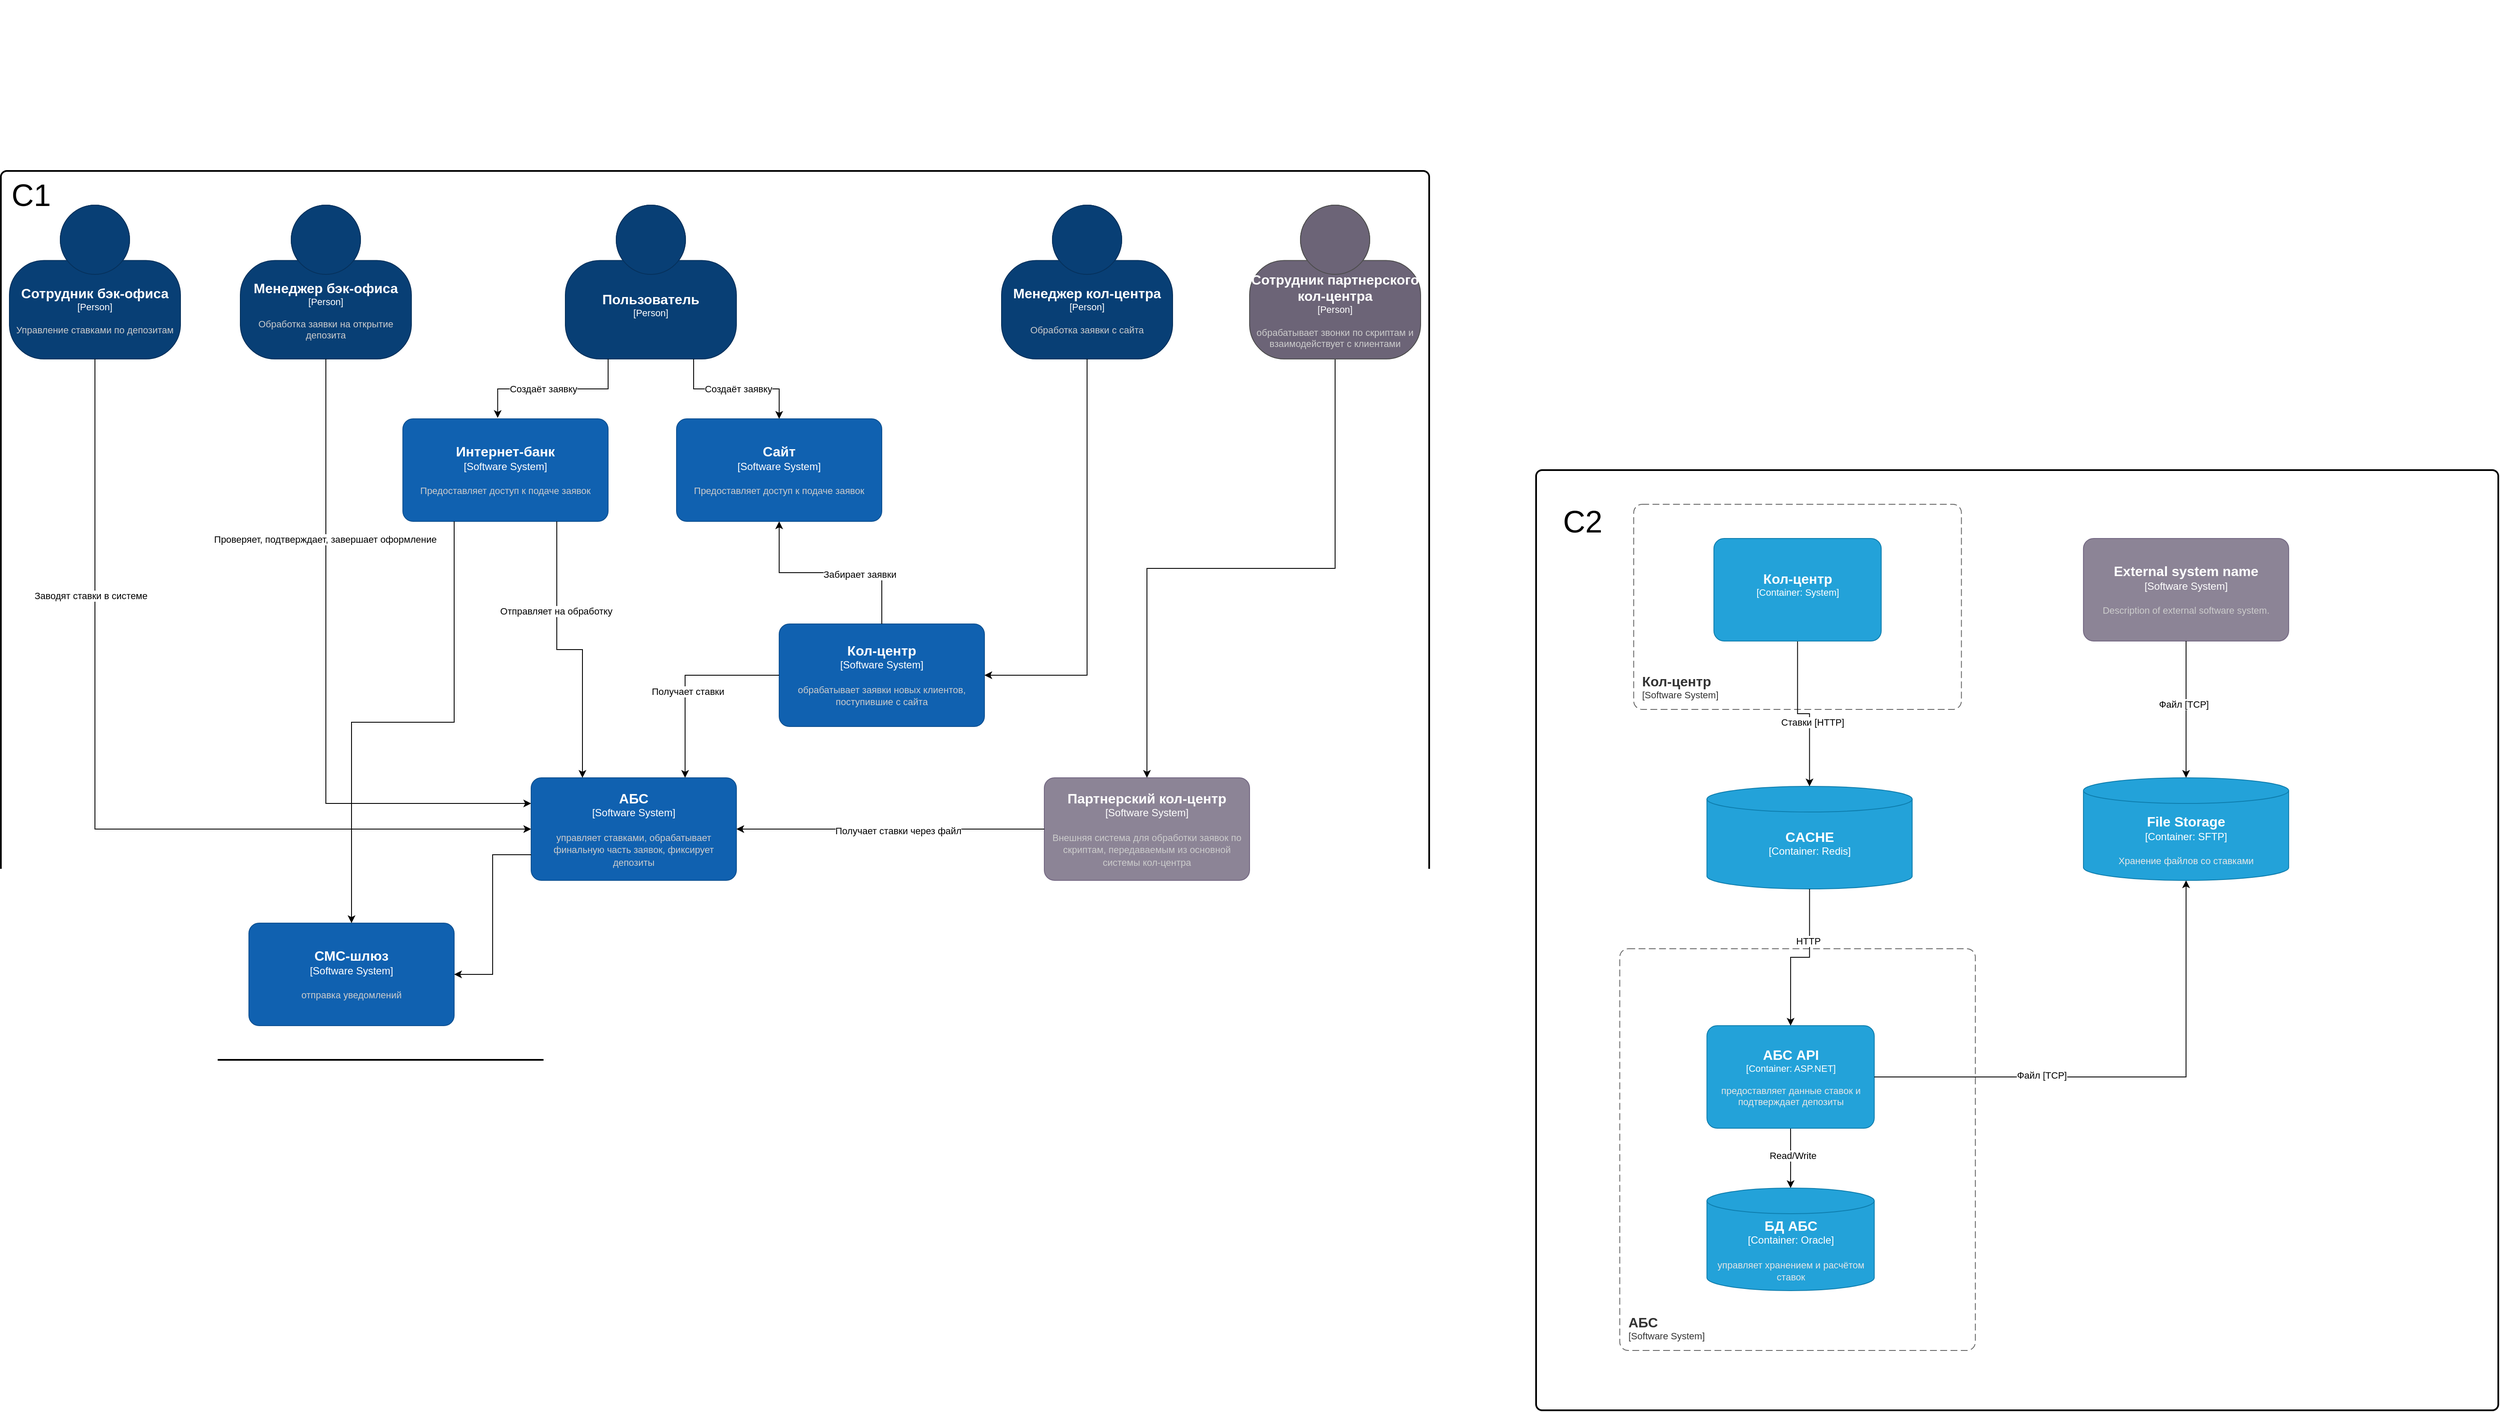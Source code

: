 <mxfile version="26.0.5">
  <diagram name="Страница — 1" id="B19hOWbkU-CKnz9RsRJW">
    <mxGraphModel dx="3482" dy="2266" grid="1" gridSize="10" guides="1" tooltips="1" connect="1" arrows="1" fold="1" page="1" pageScale="1" pageWidth="850" pageHeight="1100" math="0" shadow="0">
      <root>
        <mxCell id="0" />
        <mxCell id="1" parent="0" />
        <mxCell id="1qH2zo5Qc2UO_nwRqDYI-34" value="" style="rounded=1;whiteSpace=wrap;html=1;absoluteArcSize=1;arcSize=14;strokeWidth=2;" parent="1" vertex="1">
          <mxGeometry x="-360" y="-170" width="1670" height="1040" as="geometry" />
        </mxCell>
        <object placeholders="1" c4Name="Интернет-банк" c4Type="Software System" c4Description="Предоставляет доступ к подаче заявок" label="&lt;font style=&quot;font-size: 16px&quot;&gt;&lt;b&gt;%c4Name%&lt;/b&gt;&lt;/font&gt;&lt;div&gt;[%c4Type%]&lt;/div&gt;&lt;br&gt;&lt;div&gt;&lt;font style=&quot;font-size: 11px&quot;&gt;&lt;font color=&quot;#cccccc&quot;&gt;%c4Description%&lt;/font&gt;&lt;/div&gt;" id="1qH2zo5Qc2UO_nwRqDYI-2">
          <mxCell style="rounded=1;whiteSpace=wrap;html=1;labelBackgroundColor=none;fillColor=#1061B0;fontColor=#ffffff;align=center;arcSize=10;strokeColor=#0D5091;metaEdit=1;resizable=0;points=[[0.25,0,0],[0.5,0,0],[0.75,0,0],[1,0.25,0],[1,0.5,0],[1,0.75,0],[0.75,1,0],[0.5,1,0],[0.25,1,0],[0,0.75,0],[0,0.5,0],[0,0.25,0]];" parent="1" vertex="1">
            <mxGeometry x="110" y="120" width="240" height="120" as="geometry" />
          </mxCell>
        </object>
        <object placeholders="1" c4Name="Сайт" c4Type="Software System" c4Description="Предоставляет доступ к подаче заявок" label="&lt;font style=&quot;font-size: 16px&quot;&gt;&lt;b&gt;%c4Name%&lt;/b&gt;&lt;/font&gt;&lt;div&gt;[%c4Type%]&lt;/div&gt;&lt;br&gt;&lt;div&gt;&lt;font style=&quot;font-size: 11px&quot;&gt;&lt;font color=&quot;#cccccc&quot;&gt;%c4Description%&lt;/font&gt;&lt;/div&gt;" id="1qH2zo5Qc2UO_nwRqDYI-3">
          <mxCell style="rounded=1;whiteSpace=wrap;html=1;labelBackgroundColor=none;fillColor=#1061B0;fontColor=#ffffff;align=center;arcSize=10;strokeColor=#0D5091;metaEdit=1;resizable=0;points=[[0.25,0,0],[0.5,0,0],[0.75,0,0],[1,0.25,0],[1,0.5,0],[1,0.75,0],[0.75,1,0],[0.5,1,0],[0.25,1,0],[0,0.75,0],[0,0.5,0],[0,0.25,0]];" parent="1" vertex="1">
            <mxGeometry x="430" y="120" width="240" height="120" as="geometry" />
          </mxCell>
        </object>
        <object placeholders="1" c4Name="АБС" c4Type="Software System" c4Description="управляет ставками, обрабатывает финальную часть заявок, фиксирует депозиты" label="&lt;font style=&quot;font-size: 16px&quot;&gt;&lt;b&gt;%c4Name%&lt;/b&gt;&lt;/font&gt;&lt;div&gt;[%c4Type%]&lt;/div&gt;&lt;br&gt;&lt;div&gt;&lt;font style=&quot;font-size: 11px&quot;&gt;&lt;font color=&quot;#cccccc&quot;&gt;%c4Description%&lt;/font&gt;&lt;/div&gt;" id="1qH2zo5Qc2UO_nwRqDYI-4">
          <mxCell style="rounded=1;whiteSpace=wrap;html=1;labelBackgroundColor=none;fillColor=#1061B0;fontColor=#ffffff;align=center;arcSize=10;strokeColor=#0D5091;metaEdit=1;resizable=0;points=[[0.25,0,0],[0.5,0,0],[0.75,0,0],[1,0.25,0],[1,0.5,0],[1,0.75,0],[0.75,1,0],[0.5,1,0],[0.25,1,0],[0,0.75,0],[0,0.5,0],[0,0.25,0]];" parent="1" vertex="1">
            <mxGeometry x="260" y="540" width="240" height="120" as="geometry" />
          </mxCell>
        </object>
        <object placeholders="1" c4Name="Кол-центр" c4Type="Software System" c4Description="обрабатывает заявки новых клиентов, поступившие с сайта" label="&lt;font style=&quot;font-size: 16px&quot;&gt;&lt;b&gt;%c4Name%&lt;/b&gt;&lt;/font&gt;&lt;div&gt;[%c4Type%]&lt;/div&gt;&lt;br&gt;&lt;div&gt;&lt;font style=&quot;font-size: 11px&quot;&gt;&lt;font color=&quot;#cccccc&quot;&gt;%c4Description%&lt;/font&gt;&lt;/div&gt;" id="1qH2zo5Qc2UO_nwRqDYI-5">
          <mxCell style="rounded=1;whiteSpace=wrap;html=1;labelBackgroundColor=none;fillColor=#1061B0;fontColor=#ffffff;align=center;arcSize=10;strokeColor=#0D5091;metaEdit=1;resizable=0;points=[[0.25,0,0],[0.5,0,0],[0.75,0,0],[1,0.25,0],[1,0.5,0],[1,0.75,0],[0.75,1,0],[0.5,1,0],[0.25,1,0],[0,0.75,0],[0,0.5,0],[0,0.25,0]];" parent="1" vertex="1">
            <mxGeometry x="550" y="360" width="240" height="120" as="geometry" />
          </mxCell>
        </object>
        <object placeholders="1" c4Name="СМС-шлюз" c4Type="Software System" c4Description="отправка уведомлений" label="&lt;font style=&quot;font-size: 16px&quot;&gt;&lt;b&gt;%c4Name%&lt;/b&gt;&lt;/font&gt;&lt;div&gt;[%c4Type%]&lt;/div&gt;&lt;br&gt;&lt;div&gt;&lt;font style=&quot;font-size: 11px&quot;&gt;&lt;font color=&quot;#cccccc&quot;&gt;%c4Description%&lt;/font&gt;&lt;/div&gt;" id="1qH2zo5Qc2UO_nwRqDYI-6">
          <mxCell style="rounded=1;whiteSpace=wrap;html=1;labelBackgroundColor=none;fillColor=#1061B0;fontColor=#ffffff;align=center;arcSize=10;strokeColor=#0D5091;metaEdit=1;resizable=0;points=[[0.25,0,0],[0.5,0,0],[0.75,0,0],[1,0.25,0],[1,0.5,0],[1,0.75,0],[0.75,1,0],[0.5,1,0],[0.25,1,0],[0,0.75,0],[0,0.5,0],[0,0.25,0]];" parent="1" vertex="1">
            <mxGeometry x="-70" y="710" width="240" height="120" as="geometry" />
          </mxCell>
        </object>
        <object placeholders="1" c4Name="Пользователь" c4Type="Person" c4Description="" label="&lt;font style=&quot;font-size: 16px&quot;&gt;&lt;b&gt;%c4Name%&lt;/b&gt;&lt;/font&gt;&lt;div&gt;[%c4Type%]&lt;/div&gt;&lt;br&gt;&lt;div&gt;&lt;font style=&quot;font-size: 11px&quot;&gt;&lt;font color=&quot;#cccccc&quot;&gt;%c4Description%&lt;/font&gt;&lt;/div&gt;" id="1qH2zo5Qc2UO_nwRqDYI-7">
          <mxCell style="html=1;fontSize=11;dashed=0;whiteSpace=wrap;fillColor=#083F75;strokeColor=#06315C;fontColor=#ffffff;shape=mxgraph.c4.person2;align=center;metaEdit=1;points=[[0.5,0,0],[1,0.5,0],[1,0.75,0],[0.75,1,0],[0.5,1,0],[0.25,1,0],[0,0.75,0],[0,0.5,0]];resizable=0;" parent="1" vertex="1">
            <mxGeometry x="300" y="-130" width="200" height="180" as="geometry" />
          </mxCell>
        </object>
        <mxCell id="1qH2zo5Qc2UO_nwRqDYI-8" style="edgeStyle=orthogonalEdgeStyle;rounded=0;orthogonalLoop=1;jettySize=auto;html=1;exitX=0.25;exitY=1;exitDx=0;exitDy=0;exitPerimeter=0;entryX=0.462;entryY=-0.009;entryDx=0;entryDy=0;entryPerimeter=0;" parent="1" source="1qH2zo5Qc2UO_nwRqDYI-7" target="1qH2zo5Qc2UO_nwRqDYI-2" edge="1">
          <mxGeometry relative="1" as="geometry" />
        </mxCell>
        <mxCell id="1qH2zo5Qc2UO_nwRqDYI-9" value="Создаёт заявку" style="edgeLabel;html=1;align=center;verticalAlign=middle;resizable=0;points=[];" parent="1qH2zo5Qc2UO_nwRqDYI-8" vertex="1" connectable="0">
          <mxGeometry x="0.122" relative="1" as="geometry">
            <mxPoint as="offset" />
          </mxGeometry>
        </mxCell>
        <mxCell id="1qH2zo5Qc2UO_nwRqDYI-10" style="edgeStyle=orthogonalEdgeStyle;rounded=0;orthogonalLoop=1;jettySize=auto;html=1;exitX=0.75;exitY=1;exitDx=0;exitDy=0;exitPerimeter=0;entryX=0.5;entryY=0;entryDx=0;entryDy=0;entryPerimeter=0;" parent="1" source="1qH2zo5Qc2UO_nwRqDYI-7" target="1qH2zo5Qc2UO_nwRqDYI-3" edge="1">
          <mxGeometry relative="1" as="geometry" />
        </mxCell>
        <mxCell id="1qH2zo5Qc2UO_nwRqDYI-11" value="Создаёт заявку" style="edgeLabel;html=1;align=center;verticalAlign=middle;resizable=0;points=[];" parent="1qH2zo5Qc2UO_nwRqDYI-10" vertex="1" connectable="0">
          <mxGeometry x="0.023" relative="1" as="geometry">
            <mxPoint as="offset" />
          </mxGeometry>
        </mxCell>
        <mxCell id="1qH2zo5Qc2UO_nwRqDYI-12" style="edgeStyle=orthogonalEdgeStyle;rounded=0;orthogonalLoop=1;jettySize=auto;html=1;exitX=0.25;exitY=1;exitDx=0;exitDy=0;exitPerimeter=0;entryX=0.5;entryY=0;entryDx=0;entryDy=0;entryPerimeter=0;" parent="1" source="1qH2zo5Qc2UO_nwRqDYI-2" target="1qH2zo5Qc2UO_nwRqDYI-6" edge="1">
          <mxGeometry relative="1" as="geometry" />
        </mxCell>
        <mxCell id="1qH2zo5Qc2UO_nwRqDYI-13" style="edgeStyle=orthogonalEdgeStyle;rounded=0;orthogonalLoop=1;jettySize=auto;html=1;exitX=0.75;exitY=1;exitDx=0;exitDy=0;exitPerimeter=0;entryX=0.25;entryY=0;entryDx=0;entryDy=0;entryPerimeter=0;" parent="1" source="1qH2zo5Qc2UO_nwRqDYI-2" target="1qH2zo5Qc2UO_nwRqDYI-4" edge="1">
          <mxGeometry relative="1" as="geometry" />
        </mxCell>
        <mxCell id="1qH2zo5Qc2UO_nwRqDYI-20" value="Отправляет на обработку" style="edgeLabel;html=1;align=center;verticalAlign=middle;resizable=0;points=[];" parent="1qH2zo5Qc2UO_nwRqDYI-13" vertex="1" connectable="0">
          <mxGeometry x="-0.366" y="-1" relative="1" as="geometry">
            <mxPoint as="offset" />
          </mxGeometry>
        </mxCell>
        <mxCell id="1qH2zo5Qc2UO_nwRqDYI-14" style="edgeStyle=orthogonalEdgeStyle;rounded=0;orthogonalLoop=1;jettySize=auto;html=1;exitX=0.5;exitY=0;exitDx=0;exitDy=0;exitPerimeter=0;entryX=0.5;entryY=1;entryDx=0;entryDy=0;entryPerimeter=0;" parent="1" source="1qH2zo5Qc2UO_nwRqDYI-5" target="1qH2zo5Qc2UO_nwRqDYI-3" edge="1">
          <mxGeometry relative="1" as="geometry" />
        </mxCell>
        <mxCell id="ToS8LQ1qQTvvFwrDlA24-7" value="Забирает заявки" style="edgeLabel;html=1;align=center;verticalAlign=middle;resizable=0;points=[];" vertex="1" connectable="0" parent="1qH2zo5Qc2UO_nwRqDYI-14">
          <mxGeometry x="-0.27" y="2" relative="1" as="geometry">
            <mxPoint x="1" as="offset" />
          </mxGeometry>
        </mxCell>
        <mxCell id="1qH2zo5Qc2UO_nwRqDYI-18" style="edgeStyle=orthogonalEdgeStyle;rounded=0;orthogonalLoop=1;jettySize=auto;html=1;exitX=0;exitY=0.5;exitDx=0;exitDy=0;exitPerimeter=0;entryX=0.75;entryY=0;entryDx=0;entryDy=0;entryPerimeter=0;" parent="1" source="1qH2zo5Qc2UO_nwRqDYI-5" target="1qH2zo5Qc2UO_nwRqDYI-4" edge="1">
          <mxGeometry relative="1" as="geometry" />
        </mxCell>
        <mxCell id="1qH2zo5Qc2UO_nwRqDYI-19" value="Получает ставки" style="edgeLabel;html=1;align=center;verticalAlign=middle;resizable=0;points=[];" parent="1qH2zo5Qc2UO_nwRqDYI-18" vertex="1" connectable="0">
          <mxGeometry x="0.118" y="3" relative="1" as="geometry">
            <mxPoint as="offset" />
          </mxGeometry>
        </mxCell>
        <object placeholders="1" c4Name="Менеджер бэк-офиса" c4Type="Person" c4Description="Обработка заявки на открытие депозита" label="&lt;font style=&quot;font-size: 16px&quot;&gt;&lt;b&gt;%c4Name%&lt;/b&gt;&lt;/font&gt;&lt;div&gt;[%c4Type%]&lt;/div&gt;&lt;br&gt;&lt;div&gt;&lt;font style=&quot;font-size: 11px&quot;&gt;&lt;font color=&quot;#cccccc&quot;&gt;%c4Description%&lt;/font&gt;&lt;/div&gt;" id="1qH2zo5Qc2UO_nwRqDYI-22">
          <mxCell style="html=1;fontSize=11;dashed=0;whiteSpace=wrap;fillColor=#083F75;strokeColor=#06315C;fontColor=#ffffff;shape=mxgraph.c4.person2;align=center;metaEdit=1;points=[[0.5,0,0],[1,0.5,0],[1,0.75,0],[0.75,1,0],[0.5,1,0],[0.25,1,0],[0,0.75,0],[0,0.5,0]];resizable=0;" parent="1" vertex="1">
            <mxGeometry x="-80" y="-130" width="200" height="180" as="geometry" />
          </mxCell>
        </object>
        <object placeholders="1" c4Name="Менеджер кол-центра" c4Type="Person" c4Description="Обработка заявки с сайта" label="&lt;font style=&quot;font-size: 16px&quot;&gt;&lt;b&gt;%c4Name%&lt;/b&gt;&lt;/font&gt;&lt;div&gt;[%c4Type%]&lt;/div&gt;&lt;br&gt;&lt;div&gt;&lt;font style=&quot;font-size: 11px&quot;&gt;&lt;font color=&quot;#cccccc&quot;&gt;%c4Description%&lt;/font&gt;&lt;/div&gt;" id="1qH2zo5Qc2UO_nwRqDYI-25">
          <mxCell style="html=1;fontSize=11;dashed=0;whiteSpace=wrap;fillColor=#083F75;strokeColor=#06315C;fontColor=#ffffff;shape=mxgraph.c4.person2;align=center;metaEdit=1;points=[[0.5,0,0],[1,0.5,0],[1,0.75,0],[0.75,1,0],[0.5,1,0],[0.25,1,0],[0,0.75,0],[0,0.5,0]];resizable=0;" parent="1" vertex="1">
            <mxGeometry x="810" y="-130" width="200" height="180" as="geometry" />
          </mxCell>
        </object>
        <mxCell id="1qH2zo5Qc2UO_nwRqDYI-27" style="edgeStyle=orthogonalEdgeStyle;rounded=0;orthogonalLoop=1;jettySize=auto;html=1;exitX=0;exitY=0.75;exitDx=0;exitDy=0;exitPerimeter=0;entryX=1;entryY=0.5;entryDx=0;entryDy=0;entryPerimeter=0;" parent="1" source="1qH2zo5Qc2UO_nwRqDYI-4" target="1qH2zo5Qc2UO_nwRqDYI-6" edge="1">
          <mxGeometry relative="1" as="geometry" />
        </mxCell>
        <mxCell id="1qH2zo5Qc2UO_nwRqDYI-28" style="edgeStyle=orthogonalEdgeStyle;rounded=0;orthogonalLoop=1;jettySize=auto;html=1;exitX=0.5;exitY=1;exitDx=0;exitDy=0;exitPerimeter=0;entryX=0;entryY=0.25;entryDx=0;entryDy=0;entryPerimeter=0;" parent="1" source="1qH2zo5Qc2UO_nwRqDYI-22" target="1qH2zo5Qc2UO_nwRqDYI-4" edge="1">
          <mxGeometry relative="1" as="geometry" />
        </mxCell>
        <mxCell id="1qH2zo5Qc2UO_nwRqDYI-29" value="Проверяет, подтверждает, завершает оформление" style="edgeLabel;html=1;align=center;verticalAlign=middle;resizable=0;points=[];" parent="1qH2zo5Qc2UO_nwRqDYI-28" vertex="1" connectable="0">
          <mxGeometry x="-0.446" y="-1" relative="1" as="geometry">
            <mxPoint as="offset" />
          </mxGeometry>
        </mxCell>
        <mxCell id="1qH2zo5Qc2UO_nwRqDYI-30" style="edgeStyle=orthogonalEdgeStyle;rounded=0;orthogonalLoop=1;jettySize=auto;html=1;exitX=0.5;exitY=1;exitDx=0;exitDy=0;exitPerimeter=0;entryX=1;entryY=0.5;entryDx=0;entryDy=0;entryPerimeter=0;" parent="1" source="1qH2zo5Qc2UO_nwRqDYI-25" target="1qH2zo5Qc2UO_nwRqDYI-5" edge="1">
          <mxGeometry relative="1" as="geometry" />
        </mxCell>
        <object placeholders="1" c4Name="Сотрудник бэк-офиса" c4Type="Person" c4Description="Управление ставками по депозитам" label="&lt;font style=&quot;font-size: 16px&quot;&gt;&lt;b&gt;%c4Name%&lt;/b&gt;&lt;/font&gt;&lt;div&gt;[%c4Type%]&lt;/div&gt;&lt;br&gt;&lt;div&gt;&lt;font style=&quot;font-size: 11px&quot;&gt;&lt;font color=&quot;#cccccc&quot;&gt;%c4Description%&lt;/font&gt;&lt;/div&gt;" id="1qH2zo5Qc2UO_nwRqDYI-31">
          <mxCell style="html=1;fontSize=11;dashed=0;whiteSpace=wrap;fillColor=#083F75;strokeColor=#06315C;fontColor=#ffffff;shape=mxgraph.c4.person2;align=center;metaEdit=1;points=[[0.5,0,0],[1,0.5,0],[1,0.75,0],[0.75,1,0],[0.5,1,0],[0.25,1,0],[0,0.75,0],[0,0.5,0]];resizable=0;" parent="1" vertex="1">
            <mxGeometry x="-350" y="-130" width="200" height="180" as="geometry" />
          </mxCell>
        </object>
        <mxCell id="1qH2zo5Qc2UO_nwRqDYI-32" style="edgeStyle=orthogonalEdgeStyle;rounded=0;orthogonalLoop=1;jettySize=auto;html=1;exitX=0.5;exitY=1;exitDx=0;exitDy=0;exitPerimeter=0;entryX=0;entryY=0.5;entryDx=0;entryDy=0;entryPerimeter=0;" parent="1" source="1qH2zo5Qc2UO_nwRqDYI-31" target="1qH2zo5Qc2UO_nwRqDYI-4" edge="1">
          <mxGeometry relative="1" as="geometry" />
        </mxCell>
        <mxCell id="1qH2zo5Qc2UO_nwRqDYI-33" value="Заводят ставки в системе" style="edgeLabel;html=1;align=center;verticalAlign=middle;resizable=0;points=[];" parent="1qH2zo5Qc2UO_nwRqDYI-32" vertex="1" connectable="0">
          <mxGeometry x="-0.477" y="-5" relative="1" as="geometry">
            <mxPoint as="offset" />
          </mxGeometry>
        </mxCell>
        <mxCell id="1qH2zo5Qc2UO_nwRqDYI-35" value="&lt;font style=&quot;font-size: 36px;&quot;&gt;C1&lt;/font&gt;&lt;div&gt;&lt;font style=&quot;font-size: 36px;&quot;&gt;&lt;br&gt;&lt;/font&gt;&lt;/div&gt;" style="text;html=1;align=center;verticalAlign=middle;resizable=0;points=[];autosize=1;strokeColor=none;fillColor=none;" parent="1" vertex="1">
          <mxGeometry x="-360" y="-170" width="70" height="100" as="geometry" />
        </mxCell>
        <mxCell id="1qH2zo5Qc2UO_nwRqDYI-65" value="" style="group;movable=1;resizable=1;rotatable=1;deletable=1;editable=1;locked=0;connectable=1;" parent="1" vertex="1" connectable="0">
          <mxGeometry x="1435" y="-370" width="1125" height="1650" as="geometry" />
        </mxCell>
        <mxCell id="1qH2zo5Qc2UO_nwRqDYI-37" value="" style="rounded=1;whiteSpace=wrap;html=1;absoluteArcSize=1;arcSize=14;strokeWidth=2;movable=1;resizable=1;rotatable=1;deletable=1;editable=1;locked=0;connectable=1;" parent="1qH2zo5Qc2UO_nwRqDYI-65" vertex="1">
          <mxGeometry y="550" width="1125" height="1100" as="geometry" />
        </mxCell>
        <object placeholders="1" c4Name="Кол-центр" c4Type="SystemScopeBoundary" c4Application="Software System" label="&lt;font style=&quot;font-size: 16px&quot;&gt;&lt;b&gt;&lt;div style=&quot;text-align: left&quot;&gt;%c4Name%&lt;/div&gt;&lt;/b&gt;&lt;/font&gt;&lt;div style=&quot;text-align: left&quot;&gt;[%c4Application%]&lt;/div&gt;" id="1qH2zo5Qc2UO_nwRqDYI-39">
          <mxCell style="rounded=1;fontSize=11;whiteSpace=wrap;html=1;dashed=1;arcSize=20;fillColor=none;strokeColor=#666666;fontColor=#333333;labelBackgroundColor=none;align=left;verticalAlign=bottom;labelBorderColor=none;spacingTop=0;spacing=10;dashPattern=8 4;metaEdit=1;rotatable=1;perimeter=rectanglePerimeter;noLabel=0;labelPadding=0;allowArrows=0;connectable=1;expand=0;recursiveResize=0;editable=1;pointerEvents=0;absoluteArcSize=1;points=[[0.25,0,0],[0.5,0,0],[0.75,0,0],[1,0.25,0],[1,0.5,0],[1,0.75,0],[0.75,1,0],[0.5,1,0],[0.25,1,0],[0,0.75,0],[0,0.5,0],[0,0.25,0]];movable=1;resizable=1;deletable=1;locked=0;" parent="1qH2zo5Qc2UO_nwRqDYI-65" vertex="1">
            <mxGeometry x="114.13" y="590" width="383.152" height="240" as="geometry" />
          </mxCell>
        </object>
        <object placeholders="1" c4Name="АБС" c4Type="SystemScopeBoundary" c4Application="Software System" label="&lt;font style=&quot;font-size: 16px&quot;&gt;&lt;b&gt;&lt;div style=&quot;text-align: left&quot;&gt;%c4Name%&lt;/div&gt;&lt;/b&gt;&lt;/font&gt;&lt;div style=&quot;text-align: left&quot;&gt;[%c4Application%]&lt;/div&gt;" id="1qH2zo5Qc2UO_nwRqDYI-54">
          <mxCell style="rounded=1;fontSize=11;whiteSpace=wrap;html=1;dashed=1;arcSize=20;fillColor=none;strokeColor=#666666;fontColor=#333333;labelBackgroundColor=none;align=left;verticalAlign=bottom;labelBorderColor=none;spacingTop=0;spacing=10;dashPattern=8 4;metaEdit=1;rotatable=1;perimeter=rectanglePerimeter;noLabel=0;labelPadding=0;allowArrows=0;connectable=1;expand=0;recursiveResize=0;editable=1;pointerEvents=0;absoluteArcSize=1;points=[[0.25,0,0],[0.5,0,0],[0.75,0,0],[1,0.25,0],[1,0.5,0],[1,0.75,0],[0.75,1,0],[0.5,1,0],[0.25,1,0],[0,0.75,0],[0,0.5,0],[0,0.25,0]];movable=1;resizable=1;deletable=1;locked=0;" parent="1qH2zo5Qc2UO_nwRqDYI-65" vertex="1">
            <mxGeometry x="97.826" y="1110" width="415.761" height="470" as="geometry" />
          </mxCell>
        </object>
        <mxCell id="1qH2zo5Qc2UO_nwRqDYI-60" style="edgeStyle=orthogonalEdgeStyle;rounded=0;orthogonalLoop=1;jettySize=auto;html=1;exitX=0.5;exitY=1;exitDx=0;exitDy=0;exitPerimeter=0;movable=1;resizable=1;rotatable=1;deletable=1;editable=1;locked=0;connectable=1;" parent="1qH2zo5Qc2UO_nwRqDYI-65" source="1qH2zo5Qc2UO_nwRqDYI-57" target="1qH2zo5Qc2UO_nwRqDYI-59" edge="1">
          <mxGeometry relative="1" as="geometry" />
        </mxCell>
        <mxCell id="1qH2zo5Qc2UO_nwRqDYI-61" value="Read/Write" style="edgeLabel;html=1;align=center;verticalAlign=middle;resizable=1;points=[];movable=1;rotatable=1;deletable=1;editable=1;locked=0;connectable=1;" parent="1qH2zo5Qc2UO_nwRqDYI-60" vertex="1" connectable="0">
          <mxGeometry x="-0.081" y="2" relative="1" as="geometry">
            <mxPoint as="offset" />
          </mxGeometry>
        </mxCell>
        <object placeholders="1" c4Name="АБС API" c4Type="Container" c4Technology="ASP.NET" c4Description="предоставляет данные ставок и подтверждает депозиты" label="&lt;font style=&quot;font-size: 16px&quot;&gt;&lt;b&gt;%c4Name%&lt;/b&gt;&lt;/font&gt;&lt;div&gt;[%c4Type%: %c4Technology%]&lt;/div&gt;&lt;br&gt;&lt;div&gt;&lt;font style=&quot;font-size: 11px&quot;&gt;&lt;font color=&quot;#E6E6E6&quot;&gt;%c4Description%&lt;/font&gt;&lt;/div&gt;" id="1qH2zo5Qc2UO_nwRqDYI-57">
          <mxCell style="rounded=1;whiteSpace=wrap;html=1;fontSize=11;labelBackgroundColor=none;fillColor=#23A2D9;fontColor=#ffffff;align=center;arcSize=10;strokeColor=#0E7DAD;metaEdit=1;resizable=1;points=[[0.25,0,0],[0.5,0,0],[0.75,0,0],[1,0.25,0],[1,0.5,0],[1,0.75,0],[0.75,1,0],[0.5,1,0],[0.25,1,0],[0,0.75,0],[0,0.5,0],[0,0.25,0]];movable=1;rotatable=1;deletable=1;editable=1;locked=0;connectable=1;" parent="1qH2zo5Qc2UO_nwRqDYI-65" vertex="1">
            <mxGeometry x="199.728" y="1200" width="195.652" height="120" as="geometry" />
          </mxCell>
        </object>
        <object placeholders="1" c4Name="БД АБС" c4Type="Container" c4Technology="Oracle" c4Description="управляет хранением и расчётом ставок" label="&lt;font style=&quot;font-size: 16px&quot;&gt;&lt;b&gt;%c4Name%&lt;/b&gt;&lt;/font&gt;&lt;div&gt;[%c4Type%:&amp;nbsp;%c4Technology%]&lt;/div&gt;&lt;br&gt;&lt;div&gt;&lt;font style=&quot;font-size: 11px&quot;&gt;&lt;font color=&quot;#E6E6E6&quot;&gt;%c4Description%&lt;/font&gt;&lt;/div&gt;" id="1qH2zo5Qc2UO_nwRqDYI-59">
          <mxCell style="shape=cylinder3;size=15;whiteSpace=wrap;html=1;boundedLbl=1;rounded=0;labelBackgroundColor=none;fillColor=#23A2D9;fontSize=12;fontColor=#ffffff;align=center;strokeColor=#0E7DAD;metaEdit=1;points=[[0.5,0,0],[1,0.25,0],[1,0.5,0],[1,0.75,0],[0.5,1,0],[0,0.75,0],[0,0.5,0],[0,0.25,0]];resizable=1;movable=1;rotatable=1;deletable=1;editable=1;locked=0;connectable=1;" parent="1qH2zo5Qc2UO_nwRqDYI-65" vertex="1">
            <mxGeometry x="199.728" y="1390" width="195.652" height="120" as="geometry" />
          </mxCell>
        </object>
        <mxCell id="1qH2zo5Qc2UO_nwRqDYI-66" value="&lt;font style=&quot;font-size: 36px;&quot;&gt;C2&lt;/font&gt;" style="text;html=1;align=center;verticalAlign=middle;resizable=1;points=[];autosize=1;strokeColor=none;fillColor=none;movable=1;rotatable=1;deletable=1;editable=1;locked=0;connectable=1;" parent="1qH2zo5Qc2UO_nwRqDYI-65" vertex="1">
          <mxGeometry x="25.004" y="580" width="57.065" height="60" as="geometry" />
        </mxCell>
        <object placeholders="1" c4Name="CACHE" c4Type="Container" c4Technology="Redis" c4Description="" label="&lt;font style=&quot;font-size: 16px&quot;&gt;&lt;b&gt;%c4Name%&lt;/b&gt;&lt;/font&gt;&lt;div&gt;[%c4Type%:&amp;nbsp;%c4Technology%]&lt;/div&gt;&lt;br&gt;&lt;div&gt;&lt;font style=&quot;font-size: 11px&quot;&gt;&lt;font color=&quot;#E6E6E6&quot;&gt;%c4Description%&lt;/font&gt;&lt;/div&gt;" id="ToS8LQ1qQTvvFwrDlA24-8">
          <mxCell style="shape=cylinder3;size=15;whiteSpace=wrap;html=1;boundedLbl=1;rounded=0;labelBackgroundColor=none;fillColor=#23A2D9;fontSize=12;fontColor=#ffffff;align=center;strokeColor=#0E7DAD;metaEdit=1;points=[[0.5,0,0],[1,0.25,0],[1,0.5,0],[1,0.75,0],[0.5,1,0],[0,0.75,0],[0,0.5,0],[0,0.25,0]];resizable=0;" vertex="1" parent="1qH2zo5Qc2UO_nwRqDYI-65">
            <mxGeometry x="199.728" y="920" width="240" height="120" as="geometry" />
          </mxCell>
        </object>
        <mxCell id="ToS8LQ1qQTvvFwrDlA24-10" style="edgeStyle=orthogonalEdgeStyle;rounded=0;orthogonalLoop=1;jettySize=auto;html=1;exitX=0.5;exitY=1;exitDx=0;exitDy=0;exitPerimeter=0;entryX=0.5;entryY=0;entryDx=0;entryDy=0;entryPerimeter=0;" edge="1" parent="1qH2zo5Qc2UO_nwRqDYI-65" source="ToS8LQ1qQTvvFwrDlA24-8" target="1qH2zo5Qc2UO_nwRqDYI-57">
          <mxGeometry relative="1" as="geometry" />
        </mxCell>
        <mxCell id="ToS8LQ1qQTvvFwrDlA24-14" value="HTTP" style="edgeLabel;html=1;align=center;verticalAlign=middle;resizable=0;points=[];" vertex="1" connectable="0" parent="ToS8LQ1qQTvvFwrDlA24-10">
          <mxGeometry x="-0.336" y="-2" relative="1" as="geometry">
            <mxPoint as="offset" />
          </mxGeometry>
        </mxCell>
        <mxCell id="ToS8LQ1qQTvvFwrDlA24-12" style="edgeStyle=orthogonalEdgeStyle;rounded=0;orthogonalLoop=1;jettySize=auto;html=1;exitX=0.5;exitY=1;exitDx=0;exitDy=0;exitPerimeter=0;" edge="1" parent="1qH2zo5Qc2UO_nwRqDYI-65" source="1qH2zo5Qc2UO_nwRqDYI-41" target="ToS8LQ1qQTvvFwrDlA24-8">
          <mxGeometry relative="1" as="geometry" />
        </mxCell>
        <mxCell id="ToS8LQ1qQTvvFwrDlA24-13" value="Ставки [HTTP]" style="edgeLabel;html=1;align=center;verticalAlign=middle;resizable=0;points=[];" vertex="1" connectable="0" parent="ToS8LQ1qQTvvFwrDlA24-12">
          <mxGeometry x="0.183" y="3" relative="1" as="geometry">
            <mxPoint as="offset" />
          </mxGeometry>
        </mxCell>
        <object placeholders="1" c4Name="Кол-центр" c4Type="Container" c4Technology="System" c4Description="" label="&lt;font style=&quot;font-size: 16px&quot;&gt;&lt;b&gt;%c4Name%&lt;/b&gt;&lt;/font&gt;&lt;div&gt;[%c4Type%: %c4Technology%]&lt;/div&gt;&lt;br&gt;&lt;div&gt;&lt;font style=&quot;font-size: 11px&quot;&gt;&lt;font color=&quot;#E6E6E6&quot;&gt;%c4Description%&lt;/font&gt;&lt;/div&gt;" id="1qH2zo5Qc2UO_nwRqDYI-41">
          <mxCell style="rounded=1;whiteSpace=wrap;html=1;fontSize=11;labelBackgroundColor=none;fillColor=#23A2D9;fontColor=#ffffff;align=center;arcSize=10;strokeColor=#0E7DAD;metaEdit=1;resizable=1;points=[[0.25,0,0],[0.5,0,0],[0.75,0,0],[1,0.25,0],[1,0.5,0],[1,0.75,0],[0.75,1,0],[0.5,1,0],[0.25,1,0],[0,0.75,0],[0,0.5,0],[0,0.25,0]];movable=1;rotatable=1;deletable=1;editable=1;locked=0;connectable=1;" parent="1qH2zo5Qc2UO_nwRqDYI-65" vertex="1">
            <mxGeometry x="207.88" y="630" width="195.652" height="120" as="geometry" />
          </mxCell>
        </object>
        <object placeholders="1" c4Name="External system name" c4Type="Software System" c4Description="Description of external software system." label="&lt;font style=&quot;font-size: 16px&quot;&gt;&lt;b&gt;%c4Name%&lt;/b&gt;&lt;/font&gt;&lt;div&gt;[%c4Type%]&lt;/div&gt;&lt;br&gt;&lt;div&gt;&lt;font style=&quot;font-size: 11px&quot;&gt;&lt;font color=&quot;#cccccc&quot;&gt;%c4Description%&lt;/font&gt;&lt;/div&gt;" id="ToS8LQ1qQTvvFwrDlA24-16">
          <mxCell style="rounded=1;whiteSpace=wrap;html=1;labelBackgroundColor=none;fillColor=#8C8496;fontColor=#ffffff;align=center;arcSize=10;strokeColor=#736782;metaEdit=1;resizable=0;points=[[0.25,0,0],[0.5,0,0],[0.75,0,0],[1,0.25,0],[1,0.5,0],[1,0.75,0],[0.75,1,0],[0.5,1,0],[0.25,1,0],[0,0.75,0],[0,0.5,0],[0,0.25,0]];" vertex="1" parent="1qH2zo5Qc2UO_nwRqDYI-65">
            <mxGeometry x="639.946" y="630" width="240" height="120" as="geometry" />
          </mxCell>
        </object>
        <object placeholders="1" c4Name="File Storage" c4Type="Container" c4Technology="SFTP" c4Description="Хранение файлов со ставками" label="&lt;font style=&quot;font-size: 16px&quot;&gt;&lt;b&gt;%c4Name%&lt;/b&gt;&lt;/font&gt;&lt;div&gt;[%c4Type%:&amp;nbsp;%c4Technology%]&lt;/div&gt;&lt;br&gt;&lt;div&gt;&lt;font style=&quot;font-size: 11px&quot;&gt;&lt;font color=&quot;#E6E6E6&quot;&gt;%c4Description%&lt;/font&gt;&lt;/div&gt;" id="ToS8LQ1qQTvvFwrDlA24-17">
          <mxCell style="shape=cylinder3;size=15;whiteSpace=wrap;html=1;boundedLbl=1;rounded=0;labelBackgroundColor=none;fillColor=#23A2D9;fontSize=12;fontColor=#ffffff;align=center;strokeColor=#0E7DAD;metaEdit=1;points=[[0.5,0,0],[1,0.25,0],[1,0.5,0],[1,0.75,0],[0.5,1,0],[0,0.75,0],[0,0.5,0],[0,0.25,0]];resizable=0;" vertex="1" parent="1qH2zo5Qc2UO_nwRqDYI-65">
            <mxGeometry x="639.946" y="910" width="240" height="120" as="geometry" />
          </mxCell>
        </object>
        <mxCell id="ToS8LQ1qQTvvFwrDlA24-18" style="edgeStyle=orthogonalEdgeStyle;rounded=0;orthogonalLoop=1;jettySize=auto;html=1;exitX=1;exitY=0.5;exitDx=0;exitDy=0;exitPerimeter=0;entryX=0.5;entryY=1;entryDx=0;entryDy=0;entryPerimeter=0;" edge="1" parent="1qH2zo5Qc2UO_nwRqDYI-65" source="1qH2zo5Qc2UO_nwRqDYI-57" target="ToS8LQ1qQTvvFwrDlA24-17">
          <mxGeometry relative="1" as="geometry" />
        </mxCell>
        <mxCell id="ToS8LQ1qQTvvFwrDlA24-19" value="Файл [TCP]" style="edgeLabel;html=1;align=center;verticalAlign=middle;resizable=0;points=[];" vertex="1" connectable="0" parent="ToS8LQ1qQTvvFwrDlA24-18">
          <mxGeometry x="-0.344" y="2" relative="1" as="geometry">
            <mxPoint as="offset" />
          </mxGeometry>
        </mxCell>
        <mxCell id="ToS8LQ1qQTvvFwrDlA24-20" style="edgeStyle=orthogonalEdgeStyle;rounded=0;orthogonalLoop=1;jettySize=auto;html=1;exitX=0.5;exitY=1;exitDx=0;exitDy=0;exitPerimeter=0;entryX=0.5;entryY=0;entryDx=0;entryDy=0;entryPerimeter=0;" edge="1" parent="1qH2zo5Qc2UO_nwRqDYI-65" source="ToS8LQ1qQTvvFwrDlA24-16" target="ToS8LQ1qQTvvFwrDlA24-17">
          <mxGeometry relative="1" as="geometry" />
        </mxCell>
        <mxCell id="ToS8LQ1qQTvvFwrDlA24-21" value="Файл [TCP]" style="edgeLabel;html=1;align=center;verticalAlign=middle;resizable=0;points=[];" vertex="1" connectable="0" parent="ToS8LQ1qQTvvFwrDlA24-20">
          <mxGeometry x="-0.082" y="-3" relative="1" as="geometry">
            <mxPoint as="offset" />
          </mxGeometry>
        </mxCell>
        <object placeholders="1" c4Name="Партнерский кол-центр" c4Type="Software System" c4Description="Внешняя система для обработки заявок по скриптам, передаваемым из основной системы кол-центра" label="&lt;font style=&quot;font-size: 16px&quot;&gt;&lt;b&gt;%c4Name%&lt;/b&gt;&lt;/font&gt;&lt;div&gt;[%c4Type%]&lt;/div&gt;&lt;br&gt;&lt;div&gt;&lt;font style=&quot;font-size: 11px&quot;&gt;&lt;font color=&quot;#cccccc&quot;&gt;%c4Description%&lt;/font&gt;&lt;/div&gt;" id="ToS8LQ1qQTvvFwrDlA24-2">
          <mxCell style="rounded=1;whiteSpace=wrap;html=1;labelBackgroundColor=none;fillColor=#8C8496;fontColor=#ffffff;align=center;arcSize=10;strokeColor=#736782;metaEdit=1;resizable=0;points=[[0.25,0,0],[0.5,0,0],[0.75,0,0],[1,0.25,0],[1,0.5,0],[1,0.75,0],[0.75,1,0],[0.5,1,0],[0.25,1,0],[0,0.75,0],[0,0.5,0],[0,0.25,0]];" vertex="1" parent="1">
            <mxGeometry x="860" y="540" width="240" height="120" as="geometry" />
          </mxCell>
        </object>
        <mxCell id="ToS8LQ1qQTvvFwrDlA24-4" style="edgeStyle=orthogonalEdgeStyle;rounded=0;orthogonalLoop=1;jettySize=auto;html=1;exitX=0.5;exitY=1;exitDx=0;exitDy=0;exitPerimeter=0;" edge="1" parent="1" source="ToS8LQ1qQTvvFwrDlA24-3" target="ToS8LQ1qQTvvFwrDlA24-2">
          <mxGeometry relative="1" as="geometry" />
        </mxCell>
        <object placeholders="1" c4Name="Сотрудник партнерского кол-центра" c4Type="Person" c4Description="обрабатывает звонки по скриптам и взаимодействует с клиентами" label="&lt;font style=&quot;font-size: 16px&quot;&gt;&lt;b&gt;%c4Name%&lt;/b&gt;&lt;/font&gt;&lt;div&gt;[%c4Type%]&lt;/div&gt;&lt;br&gt;&lt;div&gt;&lt;font style=&quot;font-size: 11px&quot;&gt;&lt;font color=&quot;#cccccc&quot;&gt;%c4Description%&lt;/font&gt;&lt;/div&gt;" id="ToS8LQ1qQTvvFwrDlA24-3">
          <mxCell style="html=1;fontSize=11;dashed=0;whiteSpace=wrap;fillColor=#6C6477;strokeColor=#4D4D4D;fontColor=#ffffff;shape=mxgraph.c4.person2;align=center;metaEdit=1;points=[[0.5,0,0],[1,0.5,0],[1,0.75,0],[0.75,1,0],[0.5,1,0],[0.25,1,0],[0,0.75,0],[0,0.5,0]];resizable=0;" vertex="1" parent="1">
            <mxGeometry x="1100" y="-130" width="200" height="180" as="geometry" />
          </mxCell>
        </object>
        <mxCell id="ToS8LQ1qQTvvFwrDlA24-5" style="edgeStyle=orthogonalEdgeStyle;rounded=0;orthogonalLoop=1;jettySize=auto;html=1;exitX=0;exitY=0.5;exitDx=0;exitDy=0;exitPerimeter=0;entryX=1;entryY=0.5;entryDx=0;entryDy=0;entryPerimeter=0;" edge="1" parent="1" source="ToS8LQ1qQTvvFwrDlA24-2" target="1qH2zo5Qc2UO_nwRqDYI-4">
          <mxGeometry relative="1" as="geometry" />
        </mxCell>
        <mxCell id="ToS8LQ1qQTvvFwrDlA24-6" value="Получает ставки через файл" style="edgeLabel;html=1;align=center;verticalAlign=middle;resizable=0;points=[];" vertex="1" connectable="0" parent="ToS8LQ1qQTvvFwrDlA24-5">
          <mxGeometry x="-0.042" y="2" relative="1" as="geometry">
            <mxPoint x="1" as="offset" />
          </mxGeometry>
        </mxCell>
      </root>
    </mxGraphModel>
  </diagram>
</mxfile>
